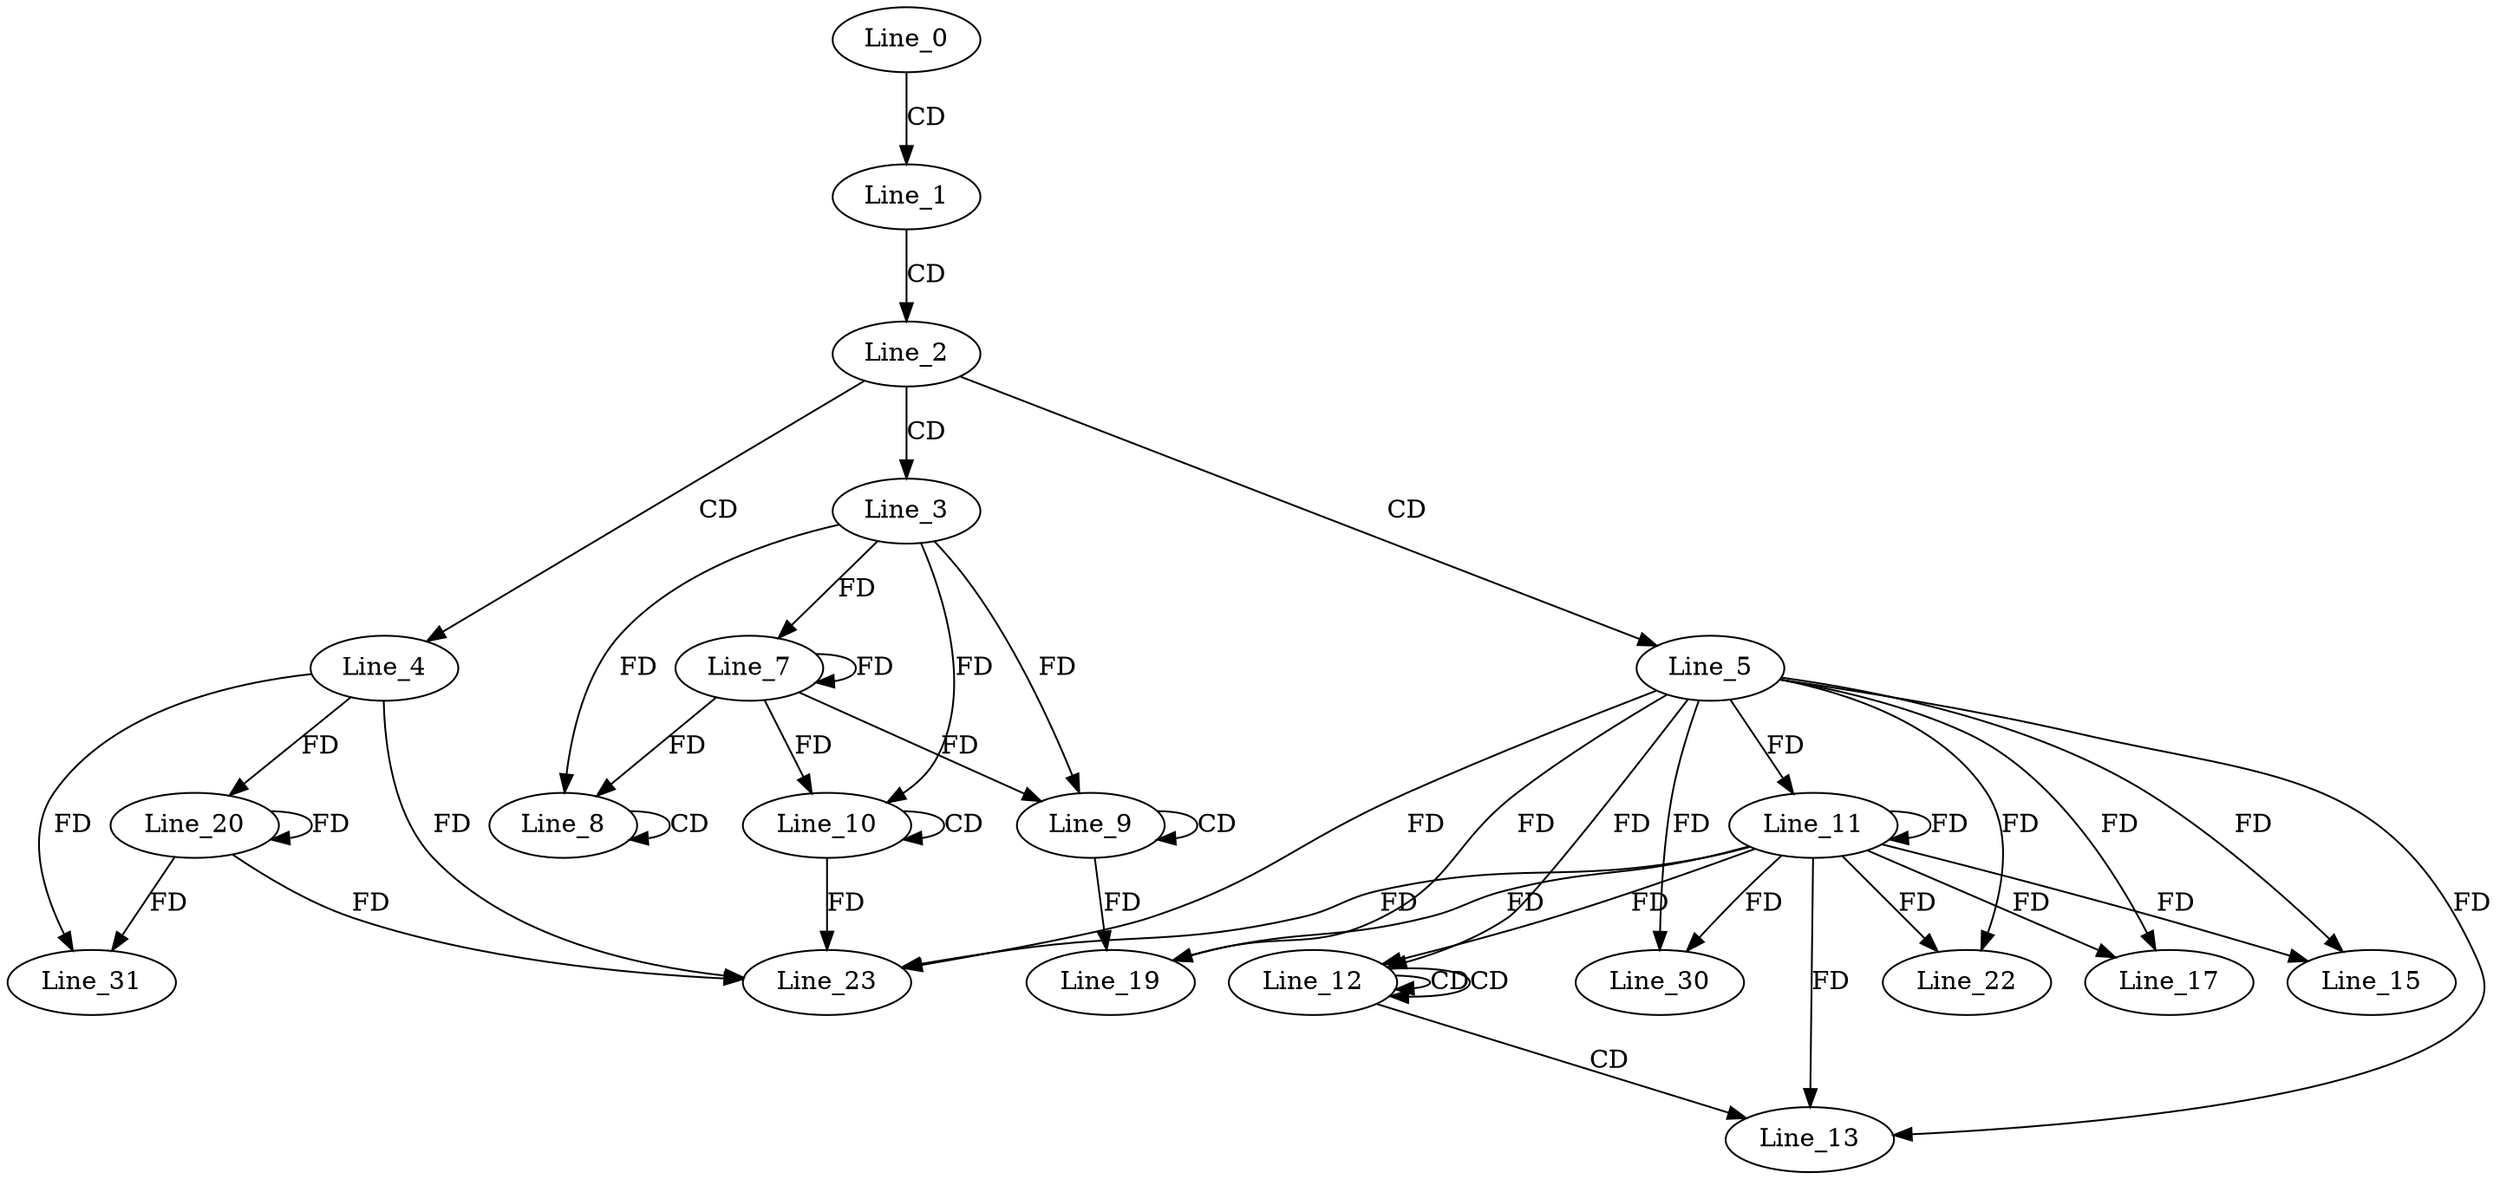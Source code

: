 digraph G {
  Line_0;
  Line_1;
  Line_2;
  Line_3;
  Line_4;
  Line_5;
  Line_7;
  Line_8;
  Line_8;
  Line_9;
  Line_9;
  Line_9;
  Line_10;
  Line_10;
  Line_10;
  Line_11;
  Line_12;
  Line_12;
  Line_12;
  Line_13;
  Line_15;
  Line_17;
  Line_19;
  Line_20;
  Line_22;
  Line_23;
  Line_30;
  Line_31;
  Line_0 -> Line_1 [ label="CD" ];
  Line_1 -> Line_2 [ label="CD" ];
  Line_2 -> Line_3 [ label="CD" ];
  Line_2 -> Line_4 [ label="CD" ];
  Line_2 -> Line_5 [ label="CD" ];
  Line_3 -> Line_7 [ label="FD" ];
  Line_7 -> Line_7 [ label="FD" ];
  Line_8 -> Line_8 [ label="CD" ];
  Line_3 -> Line_8 [ label="FD" ];
  Line_7 -> Line_8 [ label="FD" ];
  Line_9 -> Line_9 [ label="CD" ];
  Line_3 -> Line_9 [ label="FD" ];
  Line_7 -> Line_9 [ label="FD" ];
  Line_10 -> Line_10 [ label="CD" ];
  Line_3 -> Line_10 [ label="FD" ];
  Line_7 -> Line_10 [ label="FD" ];
  Line_5 -> Line_11 [ label="FD" ];
  Line_11 -> Line_11 [ label="FD" ];
  Line_12 -> Line_12 [ label="CD" ];
  Line_12 -> Line_12 [ label="CD" ];
  Line_5 -> Line_12 [ label="FD" ];
  Line_11 -> Line_12 [ label="FD" ];
  Line_12 -> Line_13 [ label="CD" ];
  Line_5 -> Line_13 [ label="FD" ];
  Line_11 -> Line_13 [ label="FD" ];
  Line_5 -> Line_15 [ label="FD" ];
  Line_11 -> Line_15 [ label="FD" ];
  Line_5 -> Line_17 [ label="FD" ];
  Line_11 -> Line_17 [ label="FD" ];
  Line_5 -> Line_19 [ label="FD" ];
  Line_11 -> Line_19 [ label="FD" ];
  Line_9 -> Line_19 [ label="FD" ];
  Line_4 -> Line_20 [ label="FD" ];
  Line_20 -> Line_20 [ label="FD" ];
  Line_5 -> Line_22 [ label="FD" ];
  Line_11 -> Line_22 [ label="FD" ];
  Line_5 -> Line_23 [ label="FD" ];
  Line_11 -> Line_23 [ label="FD" ];
  Line_4 -> Line_23 [ label="FD" ];
  Line_20 -> Line_23 [ label="FD" ];
  Line_10 -> Line_23 [ label="FD" ];
  Line_5 -> Line_30 [ label="FD" ];
  Line_11 -> Line_30 [ label="FD" ];
  Line_4 -> Line_31 [ label="FD" ];
  Line_20 -> Line_31 [ label="FD" ];
}
